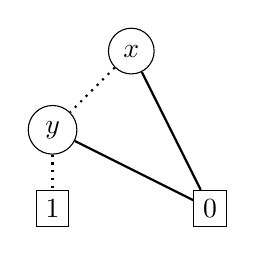 \begin{tikzpicture}[
var/.style={draw,circle},
term/.style={draw},
line/.style={draw,thick},
zero/.style={line,dotted},
one/.style={line,solid},
]
\node[var] (x) at (0,0) {$x$};
\node[var] (y1) at (-1,-1) {$y$};
\node[term] (t1) at (-1,-2) {$1$};
\node[term] (t2) at (1,-2) {$0$};
\path[zero]
(x) edge (y1)
(y1) edge (t1)
; \path[one]
(x) edge (t2)
(y1) edge (t2)
;
\end{tikzpicture}